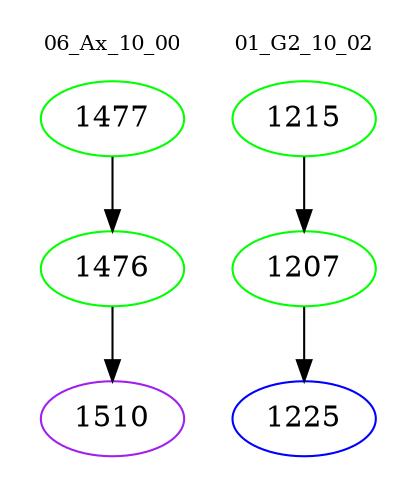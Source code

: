 digraph{
subgraph cluster_0 {
color = white
label = "06_Ax_10_00";
fontsize=10;
T0_1477 [label="1477", color="green"]
T0_1477 -> T0_1476 [color="black"]
T0_1476 [label="1476", color="green"]
T0_1476 -> T0_1510 [color="black"]
T0_1510 [label="1510", color="purple"]
}
subgraph cluster_1 {
color = white
label = "01_G2_10_02";
fontsize=10;
T1_1215 [label="1215", color="green"]
T1_1215 -> T1_1207 [color="black"]
T1_1207 [label="1207", color="green"]
T1_1207 -> T1_1225 [color="black"]
T1_1225 [label="1225", color="blue"]
}
}
